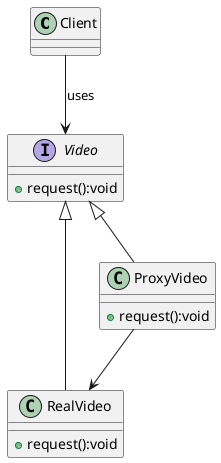 @startuml

class Client

interface Video {
+request():void
}

class RealVideo {
+request():void
}

class ProxyVideo {
+request():void
}

Video <|-- RealVideo
Video <|-- ProxyVideo
ProxyVideo --> RealVideo
Client --> Video: uses

@enduml